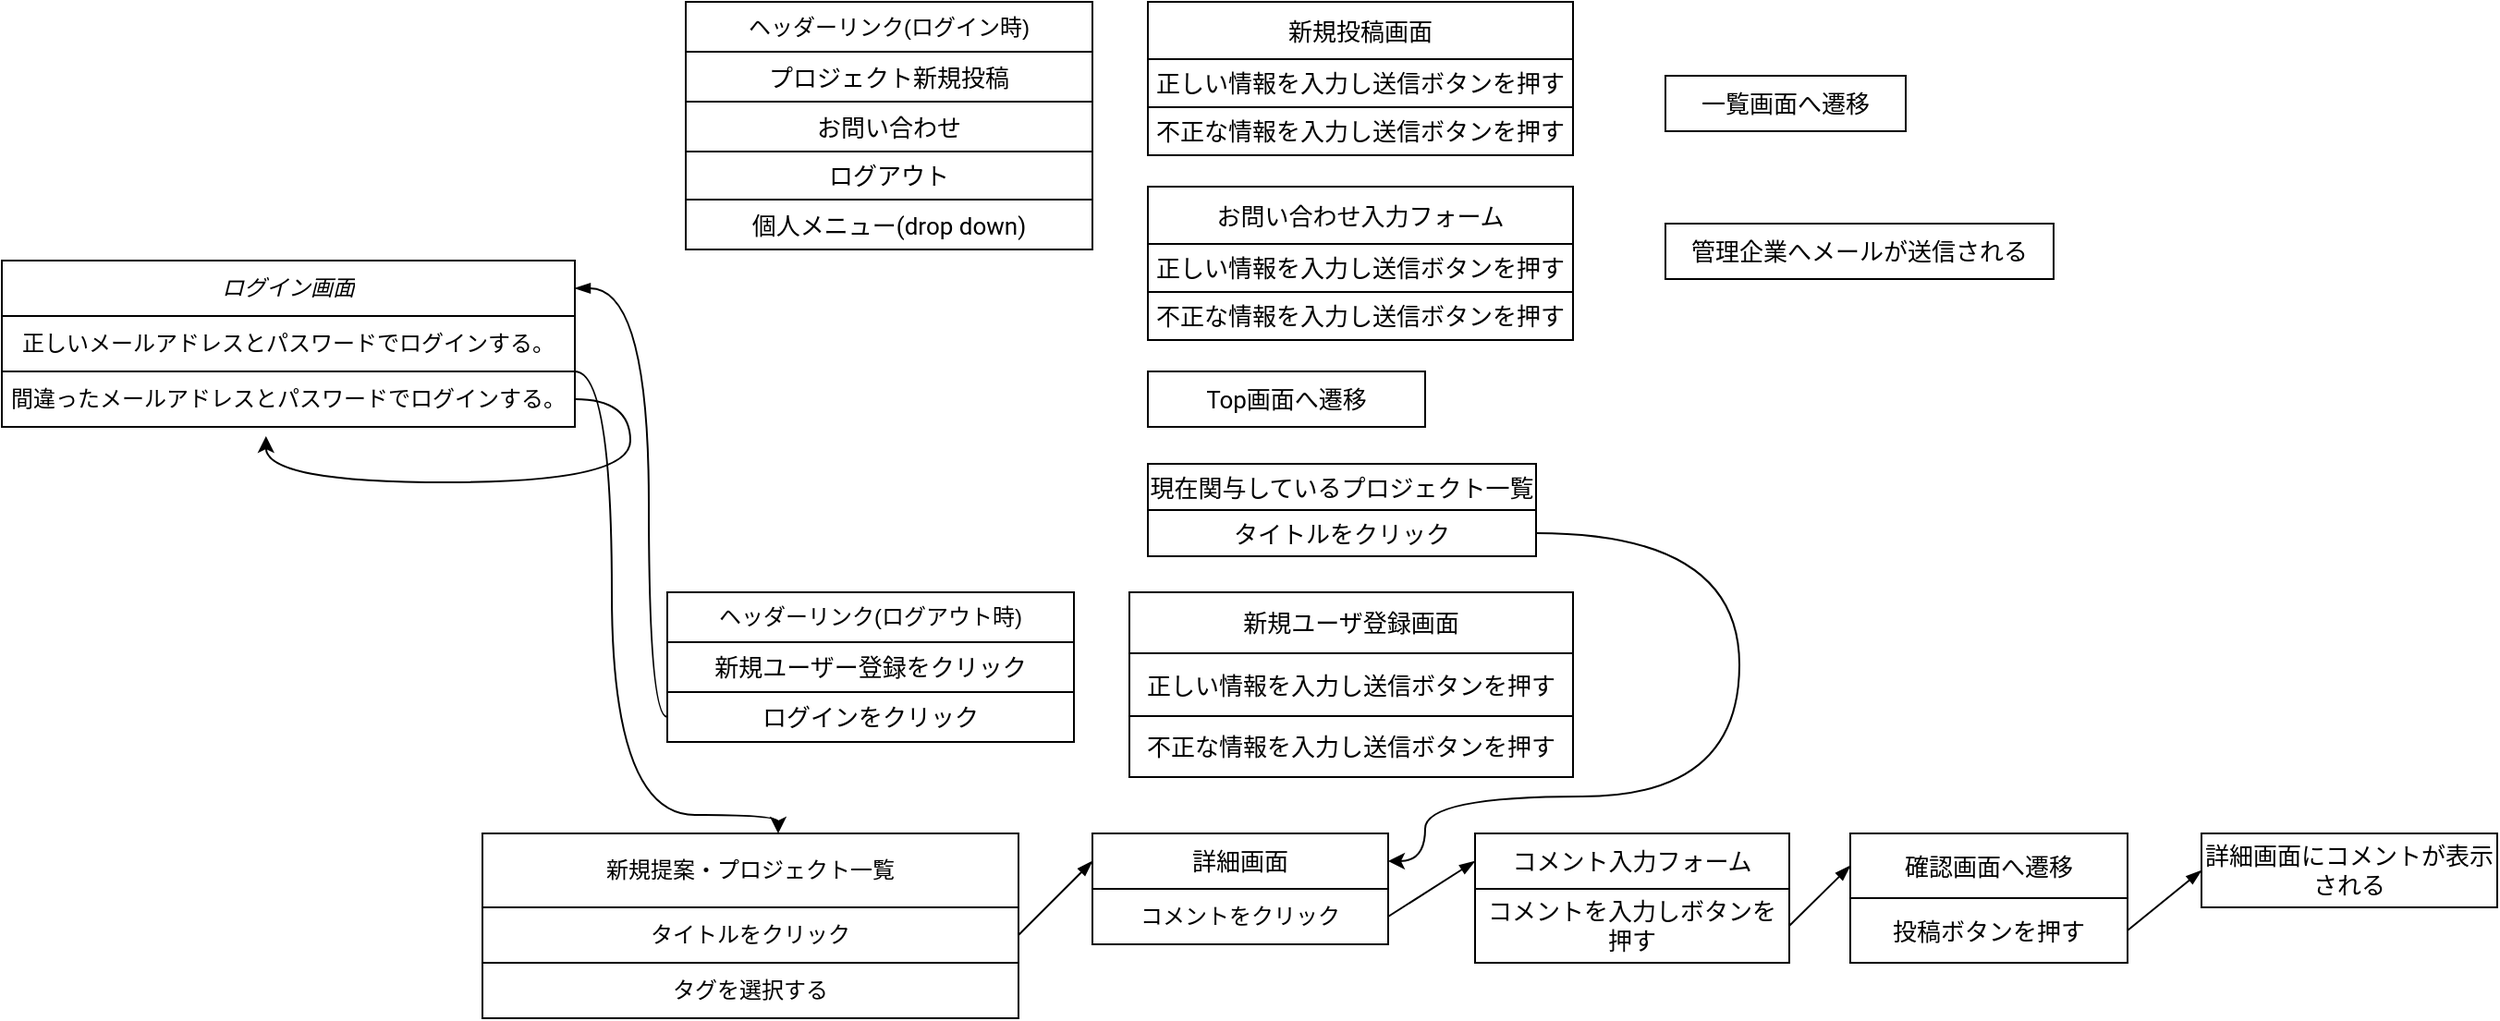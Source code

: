 <mxfile version="14.1.3" type="github" pages="2">
  <diagram id="C5RBs43oDa-KdzZeNtuy" name="Page-1">
    <mxGraphModel dx="481" dy="473" grid="1" gridSize="10" guides="1" tooltips="1" connect="1" arrows="1" fold="1" page="1" pageScale="1" pageWidth="1654" pageHeight="1169" math="0" shadow="0">
      <root>
        <mxCell id="WIyWlLk6GJQsqaUBKTNV-0" />
        <mxCell id="WIyWlLk6GJQsqaUBKTNV-1" parent="WIyWlLk6GJQsqaUBKTNV-0" />
        <mxCell id="IOPMoTdBxAXCQsQnVEKV-23" value="" style="edgeStyle=orthogonalEdgeStyle;orthogonalLoop=1;jettySize=auto;html=1;curved=1;" edge="1" parent="WIyWlLk6GJQsqaUBKTNV-1" source="IOPMoTdBxAXCQsQnVEKV-9" target="IOPMoTdBxAXCQsQnVEKV-16">
          <mxGeometry relative="1" as="geometry">
            <Array as="points">
              <mxPoint x="360" y="210" />
              <mxPoint x="360" y="450" />
              <mxPoint x="450" y="450" />
            </Array>
          </mxGeometry>
        </mxCell>
        <mxCell id="IOPMoTdBxAXCQsQnVEKV-9" value="" style="shape=table;html=1;whiteSpace=wrap;startSize=0;container=1;collapsible=0;childLayout=tableLayout;" vertex="1" parent="WIyWlLk6GJQsqaUBKTNV-1">
          <mxGeometry x="30" y="150" width="310" height="90" as="geometry" />
        </mxCell>
        <mxCell id="IOPMoTdBxAXCQsQnVEKV-10" value="" style="shape=partialRectangle;html=1;whiteSpace=wrap;collapsible=0;dropTarget=0;pointerEvents=0;fillColor=none;top=0;left=0;bottom=0;right=0;points=[[0,0.5],[1,0.5]];portConstraint=eastwest;" vertex="1" parent="IOPMoTdBxAXCQsQnVEKV-9">
          <mxGeometry width="310" height="30" as="geometry" />
        </mxCell>
        <mxCell id="IOPMoTdBxAXCQsQnVEKV-11" value="&lt;span style=&quot;font-style: italic&quot;&gt;ログイン画面&lt;/span&gt;" style="shape=partialRectangle;html=1;whiteSpace=wrap;connectable=0;overflow=hidden;fillColor=none;top=0;left=0;bottom=0;right=0;" vertex="1" parent="IOPMoTdBxAXCQsQnVEKV-10">
          <mxGeometry width="310" height="30" as="geometry" />
        </mxCell>
        <mxCell id="IOPMoTdBxAXCQsQnVEKV-12" value="" style="shape=partialRectangle;html=1;whiteSpace=wrap;collapsible=0;dropTarget=0;pointerEvents=0;fillColor=none;top=0;left=0;bottom=0;right=0;points=[[0,0.5],[1,0.5]];portConstraint=eastwest;" vertex="1" parent="IOPMoTdBxAXCQsQnVEKV-9">
          <mxGeometry y="30" width="310" height="30" as="geometry" />
        </mxCell>
        <mxCell id="IOPMoTdBxAXCQsQnVEKV-13" value="&lt;span style=&quot;text-align: left&quot;&gt;正しいメールアドレスとパスワードでログインする。&lt;/span&gt;" style="shape=partialRectangle;html=1;whiteSpace=wrap;connectable=0;overflow=hidden;fillColor=none;top=0;left=0;bottom=0;right=0;" vertex="1" parent="IOPMoTdBxAXCQsQnVEKV-12">
          <mxGeometry width="310" height="30" as="geometry" />
        </mxCell>
        <mxCell id="IOPMoTdBxAXCQsQnVEKV-14" value="" style="shape=partialRectangle;html=1;whiteSpace=wrap;collapsible=0;dropTarget=0;pointerEvents=0;fillColor=none;top=0;left=0;bottom=0;right=0;points=[[0,0.5],[1,0.5]];portConstraint=eastwest;" vertex="1" parent="IOPMoTdBxAXCQsQnVEKV-9">
          <mxGeometry y="60" width="310" height="30" as="geometry" />
        </mxCell>
        <mxCell id="IOPMoTdBxAXCQsQnVEKV-15" value="&lt;span style=&quot;text-align: left&quot;&gt;間違ったメールアドレスとパスワードでログインする。&lt;/span&gt;" style="shape=partialRectangle;html=1;whiteSpace=wrap;connectable=0;overflow=hidden;fillColor=none;top=0;left=0;bottom=0;right=0;" vertex="1" parent="IOPMoTdBxAXCQsQnVEKV-14">
          <mxGeometry width="310" height="30" as="geometry" />
        </mxCell>
        <mxCell id="IOPMoTdBxAXCQsQnVEKV-25" style="edgeStyle=orthogonalEdgeStyle;curved=1;orthogonalLoop=1;jettySize=auto;html=1;exitX=1;exitY=0.5;exitDx=0;exitDy=0;entryX=0.461;entryY=1.167;entryDx=0;entryDy=0;entryPerimeter=0;" edge="1" parent="IOPMoTdBxAXCQsQnVEKV-9" source="IOPMoTdBxAXCQsQnVEKV-14" target="IOPMoTdBxAXCQsQnVEKV-14">
          <mxGeometry relative="1" as="geometry">
            <mxPoint x="380" y="210" as="targetPoint" />
            <Array as="points">
              <mxPoint x="340" y="75" />
              <mxPoint x="340" y="120" />
              <mxPoint x="143" y="120" />
            </Array>
          </mxGeometry>
        </mxCell>
        <mxCell id="IOPMoTdBxAXCQsQnVEKV-16" value="" style="shape=table;html=1;whiteSpace=wrap;startSize=0;container=1;collapsible=0;childLayout=tableLayout;" vertex="1" parent="WIyWlLk6GJQsqaUBKTNV-1">
          <mxGeometry x="290" y="460" width="290" height="100" as="geometry" />
        </mxCell>
        <mxCell id="IOPMoTdBxAXCQsQnVEKV-17" value="" style="shape=partialRectangle;html=1;whiteSpace=wrap;collapsible=0;dropTarget=0;pointerEvents=0;fillColor=none;top=0;left=0;bottom=0;right=0;points=[[0,0.5],[1,0.5]];portConstraint=eastwest;" vertex="1" parent="IOPMoTdBxAXCQsQnVEKV-16">
          <mxGeometry width="290" height="40" as="geometry" />
        </mxCell>
        <mxCell id="IOPMoTdBxAXCQsQnVEKV-18" value="&lt;span&gt;新規提案・プロジェクト一覧&lt;/span&gt;" style="shape=partialRectangle;html=1;whiteSpace=wrap;connectable=0;overflow=hidden;fillColor=none;top=0;left=0;bottom=0;right=0;fontStyle=0" vertex="1" parent="IOPMoTdBxAXCQsQnVEKV-17">
          <mxGeometry width="290" height="40" as="geometry" />
        </mxCell>
        <mxCell id="IOPMoTdBxAXCQsQnVEKV-19" value="" style="shape=partialRectangle;html=1;whiteSpace=wrap;collapsible=0;dropTarget=0;pointerEvents=0;fillColor=none;top=0;left=0;bottom=0;right=0;points=[[0,0.5],[1,0.5]];portConstraint=eastwest;" vertex="1" parent="IOPMoTdBxAXCQsQnVEKV-16">
          <mxGeometry y="40" width="290" height="30" as="geometry" />
        </mxCell>
        <mxCell id="IOPMoTdBxAXCQsQnVEKV-20" value="&lt;div style=&quot;text-align: left&quot;&gt;&lt;span&gt;タイトルをクリック&lt;/span&gt;&lt;/div&gt;" style="shape=partialRectangle;html=1;whiteSpace=wrap;connectable=0;overflow=hidden;fillColor=none;top=0;left=0;bottom=0;right=0;" vertex="1" parent="IOPMoTdBxAXCQsQnVEKV-19">
          <mxGeometry width="290" height="30" as="geometry" />
        </mxCell>
        <mxCell id="IOPMoTdBxAXCQsQnVEKV-21" value="" style="shape=partialRectangle;html=1;whiteSpace=wrap;collapsible=0;dropTarget=0;pointerEvents=0;fillColor=none;top=0;left=0;bottom=0;right=0;points=[[0,0.5],[1,0.5]];portConstraint=eastwest;" vertex="1" parent="IOPMoTdBxAXCQsQnVEKV-16">
          <mxGeometry y="70" width="290" height="30" as="geometry" />
        </mxCell>
        <mxCell id="IOPMoTdBxAXCQsQnVEKV-22" value="&lt;div style=&quot;text-align: left&quot;&gt;&lt;span&gt;タグを選択する&lt;/span&gt;&lt;/div&gt;" style="shape=partialRectangle;html=1;whiteSpace=wrap;connectable=0;overflow=hidden;fillColor=none;top=0;left=0;bottom=0;right=0;" vertex="1" parent="IOPMoTdBxAXCQsQnVEKV-21">
          <mxGeometry width="290" height="30" as="geometry" />
        </mxCell>
        <mxCell id="j5BV5RO29Ph5q24HOzqB-0" value="" style="shape=table;html=1;whiteSpace=wrap;startSize=0;container=1;collapsible=0;childLayout=tableLayout;" vertex="1" parent="WIyWlLk6GJQsqaUBKTNV-1">
          <mxGeometry x="620" y="460" width="160" height="60" as="geometry" />
        </mxCell>
        <mxCell id="j5BV5RO29Ph5q24HOzqB-1" value="" style="shape=partialRectangle;html=1;whiteSpace=wrap;collapsible=0;dropTarget=0;pointerEvents=0;fillColor=none;top=0;left=0;bottom=0;right=0;points=[[0,0.5],[1,0.5]];portConstraint=eastwest;" vertex="1" parent="j5BV5RO29Ph5q24HOzqB-0">
          <mxGeometry width="160" height="30" as="geometry" />
        </mxCell>
        <mxCell id="j5BV5RO29Ph5q24HOzqB-2" value="&lt;span style=&quot;font-family: &amp;#34;roboto&amp;#34; , &amp;#34;robotodraft&amp;#34; , &amp;#34;helvetica&amp;#34; , &amp;#34;arial&amp;#34; , sans-serif ; font-size: 13px ; background-color: rgb(255 , 255 , 255)&quot;&gt;詳細画面&lt;/span&gt;" style="shape=partialRectangle;html=1;whiteSpace=wrap;connectable=0;overflow=hidden;fillColor=none;top=0;left=0;bottom=0;right=0;" vertex="1" parent="j5BV5RO29Ph5q24HOzqB-1">
          <mxGeometry width="160" height="30" as="geometry" />
        </mxCell>
        <mxCell id="j5BV5RO29Ph5q24HOzqB-3" value="" style="shape=partialRectangle;html=1;whiteSpace=wrap;collapsible=0;dropTarget=0;pointerEvents=0;fillColor=none;top=0;left=0;bottom=0;right=0;points=[[0,0.5],[1,0.5]];portConstraint=eastwest;" vertex="1" parent="j5BV5RO29Ph5q24HOzqB-0">
          <mxGeometry y="30" width="160" height="30" as="geometry" />
        </mxCell>
        <mxCell id="j5BV5RO29Ph5q24HOzqB-4" value="コメントをクリック" style="shape=partialRectangle;html=1;whiteSpace=wrap;connectable=0;overflow=hidden;fillColor=none;top=0;left=0;bottom=0;right=0;" vertex="1" parent="j5BV5RO29Ph5q24HOzqB-3">
          <mxGeometry width="160" height="30" as="geometry" />
        </mxCell>
        <mxCell id="j5BV5RO29Ph5q24HOzqB-5" value="" style="shape=table;html=1;whiteSpace=wrap;startSize=0;container=1;collapsible=0;childLayout=tableLayout;" vertex="1" parent="WIyWlLk6GJQsqaUBKTNV-1">
          <mxGeometry x="827" y="460" width="170" height="70" as="geometry" />
        </mxCell>
        <mxCell id="j5BV5RO29Ph5q24HOzqB-6" value="" style="shape=partialRectangle;html=1;whiteSpace=wrap;collapsible=0;dropTarget=0;pointerEvents=0;fillColor=none;top=0;left=0;bottom=0;right=0;points=[[0,0.5],[1,0.5]];portConstraint=eastwest;" vertex="1" parent="j5BV5RO29Ph5q24HOzqB-5">
          <mxGeometry width="170" height="30" as="geometry" />
        </mxCell>
        <mxCell id="j5BV5RO29Ph5q24HOzqB-7" value="&lt;span style=&quot;font-family: &amp;#34;roboto&amp;#34; , &amp;#34;robotodraft&amp;#34; , &amp;#34;helvetica&amp;#34; , &amp;#34;arial&amp;#34; , sans-serif ; font-size: 13px ; background-color: rgb(255 , 255 , 255)&quot;&gt;コメント入力フォーム &lt;/span&gt;" style="shape=partialRectangle;html=1;whiteSpace=wrap;connectable=0;overflow=hidden;fillColor=none;top=0;left=0;bottom=0;right=0;" vertex="1" parent="j5BV5RO29Ph5q24HOzqB-6">
          <mxGeometry width="170" height="30" as="geometry" />
        </mxCell>
        <mxCell id="j5BV5RO29Ph5q24HOzqB-8" value="" style="shape=partialRectangle;html=1;whiteSpace=wrap;collapsible=0;dropTarget=0;pointerEvents=0;fillColor=none;top=0;left=0;bottom=0;right=0;points=[[0,0.5],[1,0.5]];portConstraint=eastwest;" vertex="1" parent="j5BV5RO29Ph5q24HOzqB-5">
          <mxGeometry y="30" width="170" height="40" as="geometry" />
        </mxCell>
        <mxCell id="j5BV5RO29Ph5q24HOzqB-9" value="&lt;span style=&quot;font-family: &amp;#34;roboto&amp;#34; , &amp;#34;robotodraft&amp;#34; , &amp;#34;helvetica&amp;#34; , &amp;#34;arial&amp;#34; , sans-serif ; font-size: 13px ; background-color: rgb(255 , 255 , 255)&quot;&gt;コメントを入力しボタンを押す&lt;/span&gt;" style="shape=partialRectangle;html=1;whiteSpace=wrap;connectable=0;overflow=hidden;fillColor=none;top=0;left=0;bottom=0;right=0;" vertex="1" parent="j5BV5RO29Ph5q24HOzqB-8">
          <mxGeometry width="170" height="40" as="geometry" />
        </mxCell>
        <mxCell id="j5BV5RO29Ph5q24HOzqB-12" value="" style="shape=table;html=1;whiteSpace=wrap;startSize=0;container=1;collapsible=0;childLayout=tableLayout;" vertex="1" parent="WIyWlLk6GJQsqaUBKTNV-1">
          <mxGeometry x="1030" y="460" width="150" height="70" as="geometry" />
        </mxCell>
        <mxCell id="j5BV5RO29Ph5q24HOzqB-13" value="" style="shape=partialRectangle;html=1;whiteSpace=wrap;collapsible=0;dropTarget=0;pointerEvents=0;fillColor=none;top=0;left=0;bottom=0;right=0;points=[[0,0.5],[1,0.5]];portConstraint=eastwest;" vertex="1" parent="j5BV5RO29Ph5q24HOzqB-12">
          <mxGeometry width="150" height="35" as="geometry" />
        </mxCell>
        <mxCell id="j5BV5RO29Ph5q24HOzqB-14" value="&lt;span style=&quot;font-family: &amp;#34;roboto&amp;#34; , &amp;#34;robotodraft&amp;#34; , &amp;#34;helvetica&amp;#34; , &amp;#34;arial&amp;#34; , sans-serif ; font-size: 13px ; background-color: rgb(255 , 255 , 255)&quot;&gt;確認画面へ遷移&lt;/span&gt;" style="shape=partialRectangle;html=1;whiteSpace=wrap;connectable=0;overflow=hidden;fillColor=none;top=0;left=0;bottom=0;right=0;" vertex="1" parent="j5BV5RO29Ph5q24HOzqB-13">
          <mxGeometry width="150" height="35" as="geometry" />
        </mxCell>
        <mxCell id="j5BV5RO29Ph5q24HOzqB-15" value="" style="shape=partialRectangle;html=1;whiteSpace=wrap;collapsible=0;dropTarget=0;pointerEvents=0;fillColor=none;top=0;left=0;bottom=0;right=0;points=[[0,0.5],[1,0.5]];portConstraint=eastwest;" vertex="1" parent="j5BV5RO29Ph5q24HOzqB-12">
          <mxGeometry y="35" width="150" height="35" as="geometry" />
        </mxCell>
        <mxCell id="j5BV5RO29Ph5q24HOzqB-16" value="&lt;span style=&quot;font-family: &amp;#34;roboto&amp;#34; , &amp;#34;robotodraft&amp;#34; , &amp;#34;helvetica&amp;#34; , &amp;#34;arial&amp;#34; , sans-serif ; font-size: 13px ; background-color: rgb(255 , 255 , 255)&quot;&gt;投稿ボタンを押す&lt;/span&gt;" style="shape=partialRectangle;html=1;whiteSpace=wrap;connectable=0;overflow=hidden;fillColor=none;top=0;left=0;bottom=0;right=0;" vertex="1" parent="j5BV5RO29Ph5q24HOzqB-15">
          <mxGeometry width="150" height="35" as="geometry" />
        </mxCell>
        <mxCell id="j5BV5RO29Ph5q24HOzqB-17" value="" style="shape=table;html=1;whiteSpace=wrap;startSize=0;container=1;collapsible=0;childLayout=tableLayout;" vertex="1" parent="WIyWlLk6GJQsqaUBKTNV-1">
          <mxGeometry x="1220" y="460" width="160" height="40" as="geometry" />
        </mxCell>
        <mxCell id="j5BV5RO29Ph5q24HOzqB-18" value="" style="shape=partialRectangle;html=1;whiteSpace=wrap;collapsible=0;dropTarget=0;pointerEvents=0;fillColor=none;top=0;left=0;bottom=0;right=0;points=[[0,0.5],[1,0.5]];portConstraint=eastwest;" vertex="1" parent="j5BV5RO29Ph5q24HOzqB-17">
          <mxGeometry width="160" height="40" as="geometry" />
        </mxCell>
        <mxCell id="j5BV5RO29Ph5q24HOzqB-19" value="&lt;span style=&quot;font-family: &amp;#34;roboto&amp;#34; , &amp;#34;robotodraft&amp;#34; , &amp;#34;helvetica&amp;#34; , &amp;#34;arial&amp;#34; , sans-serif ; font-size: 13px ; background-color: rgb(255 , 255 , 255)&quot;&gt;詳細画面にコメントが表示される&lt;/span&gt;" style="shape=partialRectangle;html=1;whiteSpace=wrap;connectable=0;overflow=hidden;fillColor=none;top=0;left=0;bottom=0;right=0;" vertex="1" parent="j5BV5RO29Ph5q24HOzqB-18">
          <mxGeometry width="160" height="40" as="geometry" />
        </mxCell>
        <mxCell id="j5BV5RO29Ph5q24HOzqB-20" value="" style="shape=table;html=1;whiteSpace=wrap;startSize=0;container=1;collapsible=0;childLayout=tableLayout;" vertex="1" parent="WIyWlLk6GJQsqaUBKTNV-1">
          <mxGeometry x="400" y="10" width="220" height="134" as="geometry" />
        </mxCell>
        <mxCell id="j5BV5RO29Ph5q24HOzqB-21" value="" style="shape=partialRectangle;html=1;whiteSpace=wrap;collapsible=0;dropTarget=0;pointerEvents=0;fillColor=none;top=0;left=0;bottom=0;right=0;points=[[0,0.5],[1,0.5]];portConstraint=eastwest;" vertex="1" parent="j5BV5RO29Ph5q24HOzqB-20">
          <mxGeometry width="220" height="27" as="geometry" />
        </mxCell>
        <mxCell id="j5BV5RO29Ph5q24HOzqB-22" value="ヘッダーリンク(ログイン時)" style="shape=partialRectangle;html=1;whiteSpace=wrap;connectable=0;overflow=hidden;fillColor=none;top=0;left=0;bottom=0;right=0;" vertex="1" parent="j5BV5RO29Ph5q24HOzqB-21">
          <mxGeometry width="220" height="27" as="geometry" />
        </mxCell>
        <mxCell id="j5BV5RO29Ph5q24HOzqB-23" value="" style="shape=partialRectangle;html=1;whiteSpace=wrap;collapsible=0;dropTarget=0;pointerEvents=0;fillColor=none;top=0;left=0;bottom=0;right=0;points=[[0,0.5],[1,0.5]];portConstraint=eastwest;" vertex="1" parent="j5BV5RO29Ph5q24HOzqB-20">
          <mxGeometry y="27" width="220" height="27" as="geometry" />
        </mxCell>
        <mxCell id="j5BV5RO29Ph5q24HOzqB-24" value="&lt;span style=&quot;font-family: &amp;#34;roboto&amp;#34; , &amp;#34;robotodraft&amp;#34; , &amp;#34;helvetica&amp;#34; , &amp;#34;arial&amp;#34; , sans-serif ; font-size: 13px ; background-color: rgb(255 , 255 , 255)&quot;&gt;プロジェクト新規投稿&lt;/span&gt;" style="shape=partialRectangle;html=1;whiteSpace=wrap;connectable=0;overflow=hidden;fillColor=none;top=0;left=0;bottom=0;right=0;" vertex="1" parent="j5BV5RO29Ph5q24HOzqB-23">
          <mxGeometry width="220" height="27" as="geometry" />
        </mxCell>
        <mxCell id="j5BV5RO29Ph5q24HOzqB-25" value="" style="shape=partialRectangle;html=1;whiteSpace=wrap;collapsible=0;dropTarget=0;pointerEvents=0;fillColor=none;top=0;left=0;bottom=0;right=0;points=[[0,0.5],[1,0.5]];portConstraint=eastwest;" vertex="1" parent="j5BV5RO29Ph5q24HOzqB-20">
          <mxGeometry y="54" width="220" height="27" as="geometry" />
        </mxCell>
        <mxCell id="j5BV5RO29Ph5q24HOzqB-26" value="&lt;span style=&quot;font-family: &amp;#34;roboto&amp;#34; , &amp;#34;robotodraft&amp;#34; , &amp;#34;helvetica&amp;#34; , &amp;#34;arial&amp;#34; , sans-serif ; font-size: 13px ; background-color: rgb(255 , 255 , 255)&quot;&gt;お問い合わせ&lt;/span&gt;" style="shape=partialRectangle;html=1;whiteSpace=wrap;connectable=0;overflow=hidden;fillColor=none;top=0;left=0;bottom=0;right=0;" vertex="1" parent="j5BV5RO29Ph5q24HOzqB-25">
          <mxGeometry width="220" height="27" as="geometry" />
        </mxCell>
        <mxCell id="j5BV5RO29Ph5q24HOzqB-27" style="shape=partialRectangle;html=1;whiteSpace=wrap;collapsible=0;dropTarget=0;pointerEvents=0;fillColor=none;top=0;left=0;bottom=0;right=0;points=[[0,0.5],[1,0.5]];portConstraint=eastwest;" vertex="1" parent="j5BV5RO29Ph5q24HOzqB-20">
          <mxGeometry y="81" width="220" height="26" as="geometry" />
        </mxCell>
        <mxCell id="j5BV5RO29Ph5q24HOzqB-28" value="&lt;span style=&quot;font-family: &amp;#34;roboto&amp;#34; , &amp;#34;robotodraft&amp;#34; , &amp;#34;helvetica&amp;#34; , &amp;#34;arial&amp;#34; , sans-serif ; font-size: 13px ; background-color: rgb(255 , 255 , 255)&quot;&gt;ログアウト&lt;/span&gt;" style="shape=partialRectangle;html=1;whiteSpace=wrap;connectable=0;overflow=hidden;fillColor=none;top=0;left=0;bottom=0;right=0;" vertex="1" parent="j5BV5RO29Ph5q24HOzqB-27">
          <mxGeometry width="220" height="26" as="geometry" />
        </mxCell>
        <mxCell id="j5BV5RO29Ph5q24HOzqB-29" style="shape=partialRectangle;html=1;whiteSpace=wrap;collapsible=0;dropTarget=0;pointerEvents=0;fillColor=none;top=0;left=0;bottom=0;right=0;points=[[0,0.5],[1,0.5]];portConstraint=eastwest;" vertex="1" parent="j5BV5RO29Ph5q24HOzqB-20">
          <mxGeometry y="107" width="220" height="27" as="geometry" />
        </mxCell>
        <mxCell id="j5BV5RO29Ph5q24HOzqB-30" value="&lt;span style=&quot;font-family: &amp;#34;roboto&amp;#34; , &amp;#34;robotodraft&amp;#34; , &amp;#34;helvetica&amp;#34; , &amp;#34;arial&amp;#34; , sans-serif ; font-size: 13px ; background-color: rgb(255 , 255 , 255)&quot;&gt;個人メニュー(drop down)&lt;/span&gt;" style="shape=partialRectangle;html=1;whiteSpace=wrap;connectable=0;overflow=hidden;fillColor=none;top=0;left=0;bottom=0;right=0;strokeWidth=4;" vertex="1" parent="j5BV5RO29Ph5q24HOzqB-29">
          <mxGeometry width="220" height="27" as="geometry" />
        </mxCell>
        <mxCell id="j5BV5RO29Ph5q24HOzqB-31" value="" style="shape=table;html=1;whiteSpace=wrap;startSize=0;container=1;collapsible=0;childLayout=tableLayout;" vertex="1" parent="WIyWlLk6GJQsqaUBKTNV-1">
          <mxGeometry x="650" y="10" width="230" height="83" as="geometry" />
        </mxCell>
        <mxCell id="j5BV5RO29Ph5q24HOzqB-32" value="" style="shape=partialRectangle;html=1;whiteSpace=wrap;collapsible=0;dropTarget=0;pointerEvents=0;fillColor=none;top=0;left=0;bottom=0;right=0;points=[[0,0.5],[1,0.5]];portConstraint=eastwest;" vertex="1" parent="j5BV5RO29Ph5q24HOzqB-31">
          <mxGeometry width="230" height="31" as="geometry" />
        </mxCell>
        <mxCell id="j5BV5RO29Ph5q24HOzqB-33" value="&lt;span style=&quot;font-family: &amp;#34;roboto&amp;#34; , &amp;#34;robotodraft&amp;#34; , &amp;#34;helvetica&amp;#34; , &amp;#34;arial&amp;#34; , sans-serif ; font-size: 13px ; background-color: rgb(255 , 255 , 255)&quot;&gt;新規投稿画面&lt;/span&gt;" style="shape=partialRectangle;html=1;whiteSpace=wrap;connectable=0;overflow=hidden;fillColor=none;top=0;left=0;bottom=0;right=0;" vertex="1" parent="j5BV5RO29Ph5q24HOzqB-32">
          <mxGeometry width="230" height="31" as="geometry" />
        </mxCell>
        <mxCell id="j5BV5RO29Ph5q24HOzqB-34" value="" style="shape=partialRectangle;html=1;whiteSpace=wrap;collapsible=0;dropTarget=0;pointerEvents=0;fillColor=none;top=0;left=0;bottom=0;right=0;points=[[0,0.5],[1,0.5]];portConstraint=eastwest;" vertex="1" parent="j5BV5RO29Ph5q24HOzqB-31">
          <mxGeometry y="31" width="230" height="26" as="geometry" />
        </mxCell>
        <mxCell id="j5BV5RO29Ph5q24HOzqB-35" value="&lt;span style=&quot;font-family: &amp;#34;roboto&amp;#34; , &amp;#34;robotodraft&amp;#34; , &amp;#34;helvetica&amp;#34; , &amp;#34;arial&amp;#34; , sans-serif ; font-size: 13px ; background-color: rgb(255 , 255 , 255)&quot;&gt;正しい情報を入力し送信ボタンを押す&lt;/span&gt;" style="shape=partialRectangle;html=1;whiteSpace=wrap;connectable=0;overflow=hidden;fillColor=none;top=0;left=0;bottom=0;right=0;" vertex="1" parent="j5BV5RO29Ph5q24HOzqB-34">
          <mxGeometry width="230" height="26" as="geometry" />
        </mxCell>
        <mxCell id="j5BV5RO29Ph5q24HOzqB-36" style="shape=partialRectangle;html=1;whiteSpace=wrap;collapsible=0;dropTarget=0;pointerEvents=0;fillColor=none;top=0;left=0;bottom=0;right=0;points=[[0,0.5],[1,0.5]];portConstraint=eastwest;" vertex="1" parent="j5BV5RO29Ph5q24HOzqB-31">
          <mxGeometry y="57" width="230" height="26" as="geometry" />
        </mxCell>
        <mxCell id="j5BV5RO29Ph5q24HOzqB-37" value="&lt;span style=&quot;font-family: &amp;#34;roboto&amp;#34; , &amp;#34;robotodraft&amp;#34; , &amp;#34;helvetica&amp;#34; , &amp;#34;arial&amp;#34; , sans-serif ; font-size: 13px ; background-color: rgb(255 , 255 , 255)&quot;&gt;不正な情報を入力し送信ボタンを押す&lt;/span&gt;" style="shape=partialRectangle;html=1;whiteSpace=wrap;connectable=0;overflow=hidden;fillColor=none;top=0;left=0;bottom=0;right=0;" vertex="1" parent="j5BV5RO29Ph5q24HOzqB-36">
          <mxGeometry width="230" height="26" as="geometry" />
        </mxCell>
        <mxCell id="j5BV5RO29Ph5q24HOzqB-38" value="" style="shape=table;html=1;whiteSpace=wrap;startSize=0;container=1;collapsible=0;childLayout=tableLayout;" vertex="1" parent="WIyWlLk6GJQsqaUBKTNV-1">
          <mxGeometry x="930" y="50" width="130" height="30" as="geometry" />
        </mxCell>
        <mxCell id="j5BV5RO29Ph5q24HOzqB-39" value="" style="shape=partialRectangle;html=1;whiteSpace=wrap;collapsible=0;dropTarget=0;pointerEvents=0;fillColor=none;top=0;left=0;bottom=0;right=0;points=[[0,0.5],[1,0.5]];portConstraint=eastwest;" vertex="1" parent="j5BV5RO29Ph5q24HOzqB-38">
          <mxGeometry width="130" height="30" as="geometry" />
        </mxCell>
        <mxCell id="j5BV5RO29Ph5q24HOzqB-40" value="&lt;span style=&quot;font-family: &amp;#34;roboto&amp;#34; , &amp;#34;robotodraft&amp;#34; , &amp;#34;helvetica&amp;#34; , &amp;#34;arial&amp;#34; , sans-serif ; font-size: 13px ; background-color: rgb(255 , 255 , 255)&quot;&gt;一覧画面へ遷移&lt;/span&gt;" style="shape=partialRectangle;html=1;whiteSpace=wrap;connectable=0;overflow=hidden;fillColor=none;top=0;left=0;bottom=0;right=0;" vertex="1" parent="j5BV5RO29Ph5q24HOzqB-39">
          <mxGeometry width="130" height="30" as="geometry" />
        </mxCell>
        <mxCell id="j5BV5RO29Ph5q24HOzqB-48" value="" style="shape=table;html=1;whiteSpace=wrap;startSize=0;container=1;collapsible=0;childLayout=tableLayout;" vertex="1" parent="WIyWlLk6GJQsqaUBKTNV-1">
          <mxGeometry x="650" y="110" width="230" height="83" as="geometry" />
        </mxCell>
        <mxCell id="j5BV5RO29Ph5q24HOzqB-49" value="" style="shape=partialRectangle;html=1;whiteSpace=wrap;collapsible=0;dropTarget=0;pointerEvents=0;fillColor=none;top=0;left=0;bottom=0;right=0;points=[[0,0.5],[1,0.5]];portConstraint=eastwest;" vertex="1" parent="j5BV5RO29Ph5q24HOzqB-48">
          <mxGeometry width="230" height="31" as="geometry" />
        </mxCell>
        <mxCell id="j5BV5RO29Ph5q24HOzqB-50" value="&lt;span style=&quot;font-family: &amp;#34;roboto&amp;#34; , &amp;#34;robotodraft&amp;#34; , &amp;#34;helvetica&amp;#34; , &amp;#34;arial&amp;#34; , sans-serif ; font-size: 13px ; background-color: rgb(255 , 255 , 255)&quot;&gt;お問い合わせ入力フォーム&lt;/span&gt;" style="shape=partialRectangle;html=1;whiteSpace=wrap;connectable=0;overflow=hidden;fillColor=none;top=0;left=0;bottom=0;right=0;" vertex="1" parent="j5BV5RO29Ph5q24HOzqB-49">
          <mxGeometry width="230" height="31" as="geometry" />
        </mxCell>
        <mxCell id="j5BV5RO29Ph5q24HOzqB-51" value="" style="shape=partialRectangle;html=1;whiteSpace=wrap;collapsible=0;dropTarget=0;pointerEvents=0;fillColor=none;top=0;left=0;bottom=0;right=0;points=[[0,0.5],[1,0.5]];portConstraint=eastwest;" vertex="1" parent="j5BV5RO29Ph5q24HOzqB-48">
          <mxGeometry y="31" width="230" height="26" as="geometry" />
        </mxCell>
        <mxCell id="j5BV5RO29Ph5q24HOzqB-52" value="&lt;span style=&quot;font-family: &amp;#34;roboto&amp;#34; , &amp;#34;robotodraft&amp;#34; , &amp;#34;helvetica&amp;#34; , &amp;#34;arial&amp;#34; , sans-serif ; font-size: 13px ; background-color: rgb(255 , 255 , 255)&quot;&gt;正しい情報を入力し送信ボタンを押す&lt;/span&gt;" style="shape=partialRectangle;html=1;whiteSpace=wrap;connectable=0;overflow=hidden;fillColor=none;top=0;left=0;bottom=0;right=0;" vertex="1" parent="j5BV5RO29Ph5q24HOzqB-51">
          <mxGeometry width="230" height="26" as="geometry" />
        </mxCell>
        <mxCell id="j5BV5RO29Ph5q24HOzqB-53" style="shape=partialRectangle;html=1;whiteSpace=wrap;collapsible=0;dropTarget=0;pointerEvents=0;fillColor=none;top=0;left=0;bottom=0;right=0;points=[[0,0.5],[1,0.5]];portConstraint=eastwest;" vertex="1" parent="j5BV5RO29Ph5q24HOzqB-48">
          <mxGeometry y="57" width="230" height="26" as="geometry" />
        </mxCell>
        <mxCell id="j5BV5RO29Ph5q24HOzqB-54" value="&lt;span style=&quot;font-family: &amp;#34;roboto&amp;#34; , &amp;#34;robotodraft&amp;#34; , &amp;#34;helvetica&amp;#34; , &amp;#34;arial&amp;#34; , sans-serif ; font-size: 13px ; background-color: rgb(255 , 255 , 255)&quot;&gt;不正な情報を入力し送信ボタンを押す&lt;/span&gt;" style="shape=partialRectangle;html=1;whiteSpace=wrap;connectable=0;overflow=hidden;fillColor=none;top=0;left=0;bottom=0;right=0;" vertex="1" parent="j5BV5RO29Ph5q24HOzqB-53">
          <mxGeometry width="230" height="26" as="geometry" />
        </mxCell>
        <mxCell id="j5BV5RO29Ph5q24HOzqB-55" value="" style="shape=table;html=1;whiteSpace=wrap;startSize=0;container=1;collapsible=0;childLayout=tableLayout;" vertex="1" parent="WIyWlLk6GJQsqaUBKTNV-1">
          <mxGeometry x="930" y="130" width="210" height="30" as="geometry" />
        </mxCell>
        <mxCell id="j5BV5RO29Ph5q24HOzqB-56" value="" style="shape=partialRectangle;html=1;whiteSpace=wrap;collapsible=0;dropTarget=0;pointerEvents=0;fillColor=none;top=0;left=0;bottom=0;right=0;points=[[0,0.5],[1,0.5]];portConstraint=eastwest;" vertex="1" parent="j5BV5RO29Ph5q24HOzqB-55">
          <mxGeometry width="210" height="30" as="geometry" />
        </mxCell>
        <mxCell id="j5BV5RO29Ph5q24HOzqB-57" value="&lt;span style=&quot;font-family: &amp;#34;roboto&amp;#34; , &amp;#34;robotodraft&amp;#34; , &amp;#34;helvetica&amp;#34; , &amp;#34;arial&amp;#34; , sans-serif ; font-size: 13px ; background-color: rgb(255 , 255 , 255)&quot;&gt;管理企業へメールが送信される&lt;/span&gt;" style="shape=partialRectangle;html=1;whiteSpace=wrap;connectable=0;overflow=hidden;fillColor=none;top=0;left=0;bottom=0;right=0;" vertex="1" parent="j5BV5RO29Ph5q24HOzqB-56">
          <mxGeometry width="210" height="30" as="geometry" />
        </mxCell>
        <mxCell id="j5BV5RO29Ph5q24HOzqB-58" value="" style="shape=table;html=1;whiteSpace=wrap;startSize=0;container=1;collapsible=0;childLayout=tableLayout;" vertex="1" parent="WIyWlLk6GJQsqaUBKTNV-1">
          <mxGeometry x="650" y="210" width="150" height="30" as="geometry" />
        </mxCell>
        <mxCell id="j5BV5RO29Ph5q24HOzqB-59" value="" style="shape=partialRectangle;html=1;whiteSpace=wrap;collapsible=0;dropTarget=0;pointerEvents=0;fillColor=none;top=0;left=0;bottom=0;right=0;points=[[0,0.5],[1,0.5]];portConstraint=eastwest;" vertex="1" parent="j5BV5RO29Ph5q24HOzqB-58">
          <mxGeometry width="150" height="30" as="geometry" />
        </mxCell>
        <mxCell id="j5BV5RO29Ph5q24HOzqB-60" value="&lt;span style=&quot;font-family: &amp;#34;roboto&amp;#34; , &amp;#34;robotodraft&amp;#34; , &amp;#34;helvetica&amp;#34; , &amp;#34;arial&amp;#34; , sans-serif ; font-size: 13px ; background-color: rgb(255 , 255 , 255)&quot;&gt;Top画面へ遷移&lt;/span&gt;" style="shape=partialRectangle;html=1;whiteSpace=wrap;connectable=0;overflow=hidden;fillColor=none;top=0;left=0;bottom=0;right=0;" vertex="1" parent="j5BV5RO29Ph5q24HOzqB-59">
          <mxGeometry width="150" height="30" as="geometry" />
        </mxCell>
        <mxCell id="j5BV5RO29Ph5q24HOzqB-72" style="edgeStyle=orthogonalEdgeStyle;curved=1;orthogonalLoop=1;jettySize=auto;html=1;exitX=1;exitY=0.5;exitDx=0;exitDy=0;entryX=1;entryY=0.5;entryDx=0;entryDy=0;" edge="1" parent="WIyWlLk6GJQsqaUBKTNV-1" source="j5BV5RO29Ph5q24HOzqB-68" target="j5BV5RO29Ph5q24HOzqB-1">
          <mxGeometry relative="1" as="geometry">
            <mxPoint x="870" y="298" as="sourcePoint" />
            <mxPoint x="790" y="475" as="targetPoint" />
            <Array as="points">
              <mxPoint x="970" y="298" />
              <mxPoint x="970" y="440" />
              <mxPoint x="800" y="440" />
              <mxPoint x="800" y="475" />
            </Array>
          </mxGeometry>
        </mxCell>
        <mxCell id="j5BV5RO29Ph5q24HOzqB-61" value="" style="shape=table;html=1;whiteSpace=wrap;startSize=0;container=1;collapsible=0;childLayout=tableLayout;" vertex="1" parent="WIyWlLk6GJQsqaUBKTNV-1">
          <mxGeometry x="650" y="260" width="210" height="50" as="geometry" />
        </mxCell>
        <mxCell id="j5BV5RO29Ph5q24HOzqB-62" value="" style="shape=partialRectangle;html=1;whiteSpace=wrap;collapsible=0;dropTarget=0;pointerEvents=0;fillColor=none;top=0;left=0;bottom=0;right=0;points=[[0,0.5],[1,0.5]];portConstraint=eastwest;" vertex="1" parent="j5BV5RO29Ph5q24HOzqB-61">
          <mxGeometry width="210" height="25" as="geometry" />
        </mxCell>
        <mxCell id="j5BV5RO29Ph5q24HOzqB-63" value="&lt;meta charset=&quot;utf-8&quot;&gt;&lt;span style=&quot;color: rgb(0, 0, 0); font-family: roboto, robotodraft, helvetica, arial, sans-serif; font-size: 13px; font-style: normal; font-weight: 400; letter-spacing: normal; text-align: center; text-indent: 0px; text-transform: none; word-spacing: 0px; background-color: rgb(255, 255, 255); display: inline; float: none;&quot;&gt;現在関与しているプロジェクト一覧&lt;/span&gt;" style="shape=partialRectangle;html=1;whiteSpace=wrap;connectable=0;overflow=hidden;fillColor=none;top=0;left=0;bottom=0;right=0;" vertex="1" parent="j5BV5RO29Ph5q24HOzqB-62">
          <mxGeometry width="210" height="25" as="geometry" />
        </mxCell>
        <mxCell id="j5BV5RO29Ph5q24HOzqB-68" style="shape=partialRectangle;html=1;whiteSpace=wrap;collapsible=0;dropTarget=0;pointerEvents=0;fillColor=none;top=0;left=0;bottom=0;right=0;points=[[0,0.5],[1,0.5]];portConstraint=eastwest;" vertex="1" parent="j5BV5RO29Ph5q24HOzqB-61">
          <mxGeometry y="25" width="210" height="25" as="geometry" />
        </mxCell>
        <mxCell id="j5BV5RO29Ph5q24HOzqB-69" value="&lt;meta charset=&quot;utf-8&quot;&gt;&lt;span style=&quot;color: rgb(0, 0, 0); font-family: roboto, robotodraft, helvetica, arial, sans-serif; font-size: 13px; font-style: normal; font-weight: 400; letter-spacing: normal; text-indent: 0px; text-transform: none; word-spacing: 0px; background-color: rgb(255, 255, 255); display: inline; float: none;&quot;&gt;タイトルをクリック&lt;/span&gt;" style="shape=partialRectangle;html=1;whiteSpace=wrap;connectable=0;overflow=hidden;fillColor=none;top=0;left=0;bottom=0;right=0;" vertex="1" parent="j5BV5RO29Ph5q24HOzqB-68">
          <mxGeometry width="210" height="25" as="geometry" />
        </mxCell>
        <mxCell id="j5BV5RO29Ph5q24HOzqB-73" value="" style="shape=table;html=1;whiteSpace=wrap;startSize=0;container=1;collapsible=0;childLayout=tableLayout;" vertex="1" parent="WIyWlLk6GJQsqaUBKTNV-1">
          <mxGeometry x="390" y="329.5" width="220" height="81" as="geometry" />
        </mxCell>
        <mxCell id="j5BV5RO29Ph5q24HOzqB-74" value="" style="shape=partialRectangle;html=1;whiteSpace=wrap;collapsible=0;dropTarget=0;pointerEvents=0;fillColor=none;top=0;left=0;bottom=0;right=0;points=[[0,0.5],[1,0.5]];portConstraint=eastwest;" vertex="1" parent="j5BV5RO29Ph5q24HOzqB-73">
          <mxGeometry width="220" height="27" as="geometry" />
        </mxCell>
        <mxCell id="j5BV5RO29Ph5q24HOzqB-75" value="ヘッダーリンク(ログアウト時)" style="shape=partialRectangle;html=1;whiteSpace=wrap;connectable=0;overflow=hidden;fillColor=none;top=0;left=0;bottom=0;right=0;" vertex="1" parent="j5BV5RO29Ph5q24HOzqB-74">
          <mxGeometry width="220" height="27" as="geometry" />
        </mxCell>
        <mxCell id="j5BV5RO29Ph5q24HOzqB-76" value="" style="shape=partialRectangle;html=1;whiteSpace=wrap;collapsible=0;dropTarget=0;pointerEvents=0;fillColor=none;top=0;left=0;bottom=0;right=0;points=[[0,0.5],[1,0.5]];portConstraint=eastwest;" vertex="1" parent="j5BV5RO29Ph5q24HOzqB-73">
          <mxGeometry y="27" width="220" height="27" as="geometry" />
        </mxCell>
        <mxCell id="j5BV5RO29Ph5q24HOzqB-77" value="&lt;span style=&quot;font-family: &amp;#34;roboto&amp;#34; , &amp;#34;robotodraft&amp;#34; , &amp;#34;helvetica&amp;#34; , &amp;#34;arial&amp;#34; , sans-serif ; font-size: 13px ; background-color: rgb(255 , 255 , 255)&quot;&gt;新規ユーザー登録をクリック&lt;/span&gt;" style="shape=partialRectangle;html=1;whiteSpace=wrap;connectable=0;overflow=hidden;fillColor=none;top=0;left=0;bottom=0;right=0;" vertex="1" parent="j5BV5RO29Ph5q24HOzqB-76">
          <mxGeometry width="220" height="27" as="geometry" />
        </mxCell>
        <mxCell id="j5BV5RO29Ph5q24HOzqB-78" value="" style="shape=partialRectangle;html=1;whiteSpace=wrap;collapsible=0;dropTarget=0;pointerEvents=0;fillColor=none;top=0;left=0;bottom=0;right=0;points=[[0,0.5],[1,0.5]];portConstraint=eastwest;" vertex="1" parent="j5BV5RO29Ph5q24HOzqB-73">
          <mxGeometry y="54" width="220" height="27" as="geometry" />
        </mxCell>
        <mxCell id="j5BV5RO29Ph5q24HOzqB-79" value="&lt;span style=&quot;font-family: &amp;#34;arial&amp;#34; ; font-size: 13px ; text-align: left ; background-color: rgb(255 , 255 , 255)&quot;&gt;ログインをクリック&lt;/span&gt;" style="shape=partialRectangle;html=1;whiteSpace=wrap;connectable=0;overflow=hidden;fillColor=none;top=0;left=0;bottom=0;right=0;" vertex="1" parent="j5BV5RO29Ph5q24HOzqB-78">
          <mxGeometry width="220" height="27" as="geometry" />
        </mxCell>
        <mxCell id="j5BV5RO29Ph5q24HOzqB-84" value="" style="shape=table;html=1;whiteSpace=wrap;startSize=0;container=1;collapsible=0;childLayout=tableLayout;" vertex="1" parent="WIyWlLk6GJQsqaUBKTNV-1">
          <mxGeometry x="640" y="329.5" width="240" height="100" as="geometry" />
        </mxCell>
        <mxCell id="j5BV5RO29Ph5q24HOzqB-85" value="" style="shape=partialRectangle;html=1;whiteSpace=wrap;collapsible=0;dropTarget=0;pointerEvents=0;fillColor=none;top=0;left=0;bottom=0;right=0;points=[[0,0.5],[1,0.5]];portConstraint=eastwest;" vertex="1" parent="j5BV5RO29Ph5q24HOzqB-84">
          <mxGeometry width="240" height="33" as="geometry" />
        </mxCell>
        <mxCell id="j5BV5RO29Ph5q24HOzqB-86" value="&lt;span style=&quot;font-family: &amp;#34;roboto&amp;#34; , &amp;#34;robotodraft&amp;#34; , &amp;#34;helvetica&amp;#34; , &amp;#34;arial&amp;#34; , sans-serif ; font-size: 13px ; background-color: rgb(255 , 255 , 255)&quot;&gt;新規ユーザ登録画面&lt;/span&gt;" style="shape=partialRectangle;html=1;whiteSpace=wrap;connectable=0;overflow=hidden;fillColor=none;top=0;left=0;bottom=0;right=0;" vertex="1" parent="j5BV5RO29Ph5q24HOzqB-85">
          <mxGeometry width="240" height="33" as="geometry" />
        </mxCell>
        <mxCell id="j5BV5RO29Ph5q24HOzqB-112" style="shape=partialRectangle;html=1;whiteSpace=wrap;collapsible=0;dropTarget=0;pointerEvents=0;fillColor=none;top=0;left=0;bottom=0;right=0;points=[[0,0.5],[1,0.5]];portConstraint=eastwest;" vertex="1" parent="j5BV5RO29Ph5q24HOzqB-84">
          <mxGeometry y="33" width="240" height="34" as="geometry" />
        </mxCell>
        <mxCell id="j5BV5RO29Ph5q24HOzqB-113" value="&lt;meta charset=&quot;utf-8&quot;&gt;&lt;span style=&quot;color: rgb(0, 0, 0); font-family: roboto, robotodraft, helvetica, arial, sans-serif; font-size: 13px; font-style: normal; font-weight: 400; letter-spacing: normal; text-indent: 0px; text-transform: none; word-spacing: 0px; background-color: rgb(255, 255, 255); display: inline; float: none;&quot;&gt;正しい情報を入力し送信ボタンを押す&lt;/span&gt;" style="shape=partialRectangle;html=1;whiteSpace=wrap;connectable=0;overflow=hidden;fillColor=none;top=0;left=0;bottom=0;right=0;" vertex="1" parent="j5BV5RO29Ph5q24HOzqB-112">
          <mxGeometry width="240" height="34" as="geometry" />
        </mxCell>
        <mxCell id="j5BV5RO29Ph5q24HOzqB-114" style="shape=partialRectangle;html=1;whiteSpace=wrap;collapsible=0;dropTarget=0;pointerEvents=0;fillColor=none;top=0;left=0;bottom=0;right=0;points=[[0,0.5],[1,0.5]];portConstraint=eastwest;" vertex="1" parent="j5BV5RO29Ph5q24HOzqB-84">
          <mxGeometry y="67" width="240" height="33" as="geometry" />
        </mxCell>
        <mxCell id="j5BV5RO29Ph5q24HOzqB-115" value="&lt;span style=&quot;font-family: &amp;#34;roboto&amp;#34; , &amp;#34;robotodraft&amp;#34; , &amp;#34;helvetica&amp;#34; , &amp;#34;arial&amp;#34; , sans-serif ; font-size: 13px ; background-color: rgb(255 , 255 , 255)&quot;&gt;不正な情報を入力し送信ボタンを押す&lt;/span&gt;" style="shape=partialRectangle;html=1;whiteSpace=wrap;connectable=0;overflow=hidden;fillColor=none;top=0;left=0;bottom=0;right=0;" vertex="1" parent="j5BV5RO29Ph5q24HOzqB-114">
          <mxGeometry width="240" height="33" as="geometry" />
        </mxCell>
        <mxCell id="j5BV5RO29Ph5q24HOzqB-111" value="" style="edgeStyle=orthogonalEdgeStyle;orthogonalLoop=1;jettySize=auto;html=1;curved=1;entryX=0;entryY=0.5;entryDx=0;entryDy=0;startArrow=blockThin;startFill=1;endArrow=none;endFill=0;exitX=1;exitY=0.5;exitDx=0;exitDy=0;" edge="1" parent="WIyWlLk6GJQsqaUBKTNV-1" source="IOPMoTdBxAXCQsQnVEKV-10" target="j5BV5RO29Ph5q24HOzqB-78">
          <mxGeometry relative="1" as="geometry">
            <mxPoint x="350" y="220" as="sourcePoint" />
            <mxPoint x="460" y="470" as="targetPoint" />
            <Array as="points">
              <mxPoint x="380" y="165" />
              <mxPoint x="380" y="397" />
            </Array>
          </mxGeometry>
        </mxCell>
        <mxCell id="j5BV5RO29Ph5q24HOzqB-117" style="edgeStyle=none;orthogonalLoop=1;jettySize=auto;html=1;exitX=0;exitY=0.5;exitDx=0;exitDy=0;entryX=1;entryY=0.5;entryDx=0;entryDy=0;startArrow=blockThin;startFill=1;endArrow=none;endFill=0;" edge="1" parent="WIyWlLk6GJQsqaUBKTNV-1" source="j5BV5RO29Ph5q24HOzqB-6" target="j5BV5RO29Ph5q24HOzqB-3">
          <mxGeometry relative="1" as="geometry" />
        </mxCell>
        <mxCell id="j5BV5RO29Ph5q24HOzqB-119" style="edgeStyle=none;orthogonalLoop=1;jettySize=auto;html=1;exitX=0;exitY=0.5;exitDx=0;exitDy=0;entryX=1;entryY=0.5;entryDx=0;entryDy=0;startArrow=blockThin;startFill=1;endArrow=none;endFill=0;" edge="1" parent="WIyWlLk6GJQsqaUBKTNV-1" source="j5BV5RO29Ph5q24HOzqB-13" target="j5BV5RO29Ph5q24HOzqB-8">
          <mxGeometry relative="1" as="geometry" />
        </mxCell>
        <mxCell id="j5BV5RO29Ph5q24HOzqB-120" style="edgeStyle=none;orthogonalLoop=1;jettySize=auto;html=1;exitX=0;exitY=0.5;exitDx=0;exitDy=0;entryX=1;entryY=0.5;entryDx=0;entryDy=0;startArrow=blockThin;startFill=1;endArrow=none;endFill=0;" edge="1" parent="WIyWlLk6GJQsqaUBKTNV-1" source="j5BV5RO29Ph5q24HOzqB-18" target="j5BV5RO29Ph5q24HOzqB-15">
          <mxGeometry relative="1" as="geometry">
            <mxPoint x="1190" y="510" as="sourcePoint" />
            <mxPoint x="1157" y="542.5" as="targetPoint" />
          </mxGeometry>
        </mxCell>
        <mxCell id="j5BV5RO29Ph5q24HOzqB-121" style="edgeStyle=none;orthogonalLoop=1;jettySize=auto;html=1;exitX=0;exitY=0.5;exitDx=0;exitDy=0;entryX=1;entryY=0.5;entryDx=0;entryDy=0;startArrow=blockThin;startFill=1;endArrow=none;endFill=0;" edge="1" parent="WIyWlLk6GJQsqaUBKTNV-1" source="j5BV5RO29Ph5q24HOzqB-1" target="IOPMoTdBxAXCQsQnVEKV-19">
          <mxGeometry relative="1" as="geometry">
            <mxPoint x="590" y="510" as="sourcePoint" />
            <mxPoint x="543" y="540" as="targetPoint" />
          </mxGeometry>
        </mxCell>
      </root>
    </mxGraphModel>
  </diagram>
  <diagram id="z7xNui9jPLy8Wvwj1wwJ" name="ページ2">
    <mxGraphModel dx="459" dy="519" grid="1" gridSize="10" guides="1" tooltips="1" connect="1" arrows="1" fold="1" page="1" pageScale="1" pageWidth="850" pageHeight="1100" math="0" shadow="0">
      <root>
        <mxCell id="qXVrGBEwC9e_K_0EgQ49-0" />
        <mxCell id="qXVrGBEwC9e_K_0EgQ49-1" parent="qXVrGBEwC9e_K_0EgQ49-0" />
      </root>
    </mxGraphModel>
  </diagram>
</mxfile>
